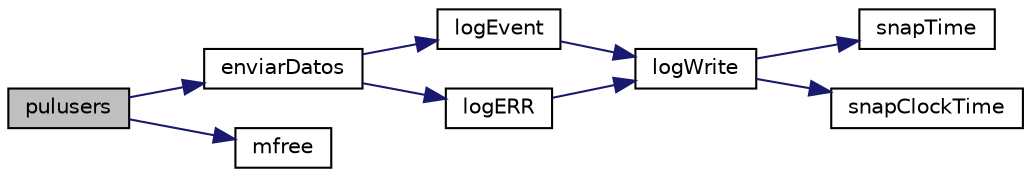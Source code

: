 digraph "pulusers"
{
  edge [fontname="Helvetica",fontsize="10",labelfontname="Helvetica",labelfontsize="10"];
  node [fontname="Helvetica",fontsize="10",shape=record];
  rankdir="LR";
  Node1 [label="pulusers",height=0.2,width=0.4,color="black", fillcolor="grey75", style="filled", fontcolor="black"];
  Node1 -> Node2 [color="midnightblue",fontsize="10",style="solid",fontname="Helvetica"];
  Node2 [label="enviarDatos",height=0.2,width=0.4,color="black", fillcolor="white", style="filled",URL="$conexion__tcp_8h.html#ab9468ce1338cfca5736ab407ba155f55"];
  Node2 -> Node3 [color="midnightblue",fontsize="10",style="solid",fontname="Helvetica"];
  Node3 [label="logEvent",height=0.2,width=0.4,color="black", fillcolor="white", style="filled",URL="$logger_8h.html#af71188329ee1cf68a59d3f9ddd035ca6"];
  Node3 -> Node4 [color="midnightblue",fontsize="10",style="solid",fontname="Helvetica"];
  Node4 [label="logWrite",height=0.2,width=0.4,color="black", fillcolor="white", style="filled",URL="$logger_8c.html#a6d1f5cd19f49b187e2097a467eca0233"];
  Node4 -> Node5 [color="midnightblue",fontsize="10",style="solid",fontname="Helvetica"];
  Node5 [label="snapTime",height=0.2,width=0.4,color="black", fillcolor="white", style="filled",URL="$logger_8c.html#a9780074b15cc3acc70e3ee5989c8005a"];
  Node4 -> Node6 [color="midnightblue",fontsize="10",style="solid",fontname="Helvetica"];
  Node6 [label="snapClockTime",height=0.2,width=0.4,color="black", fillcolor="white", style="filled",URL="$logger_8c.html#ad5ed54850fd750ca0935368e72017537"];
  Node2 -> Node7 [color="midnightblue",fontsize="10",style="solid",fontname="Helvetica"];
  Node7 [label="logERR",height=0.2,width=0.4,color="black", fillcolor="white", style="filled",URL="$logger_8h.html#a9487660b2ec318326782a9d9e32f8461"];
  Node7 -> Node4 [color="midnightblue",fontsize="10",style="solid",fontname="Helvetica"];
  Node1 -> Node8 [color="midnightblue",fontsize="10",style="solid",fontname="Helvetica"];
  Node8 [label="mfree",height=0.2,width=0.4,color="black", fillcolor="white", style="filled",URL="$aux__functions_8h.html#a2480cc4793bf25a16cc731dc9d033582",tooltip="Libera punteros si estos no estan a NULL Uso. "];
}
